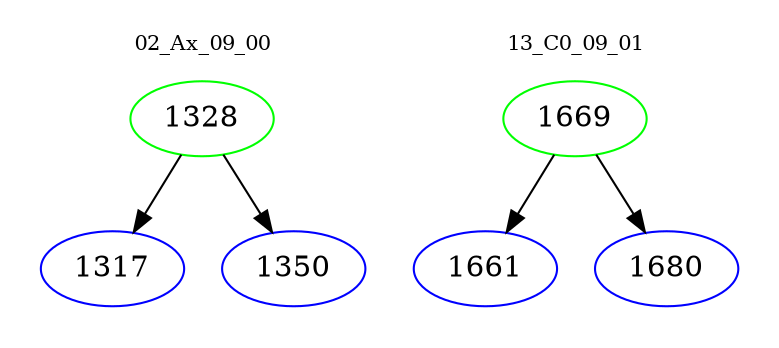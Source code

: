digraph{
subgraph cluster_0 {
color = white
label = "02_Ax_09_00";
fontsize=10;
T0_1328 [label="1328", color="green"]
T0_1328 -> T0_1317 [color="black"]
T0_1317 [label="1317", color="blue"]
T0_1328 -> T0_1350 [color="black"]
T0_1350 [label="1350", color="blue"]
}
subgraph cluster_1 {
color = white
label = "13_C0_09_01";
fontsize=10;
T1_1669 [label="1669", color="green"]
T1_1669 -> T1_1661 [color="black"]
T1_1661 [label="1661", color="blue"]
T1_1669 -> T1_1680 [color="black"]
T1_1680 [label="1680", color="blue"]
}
}
